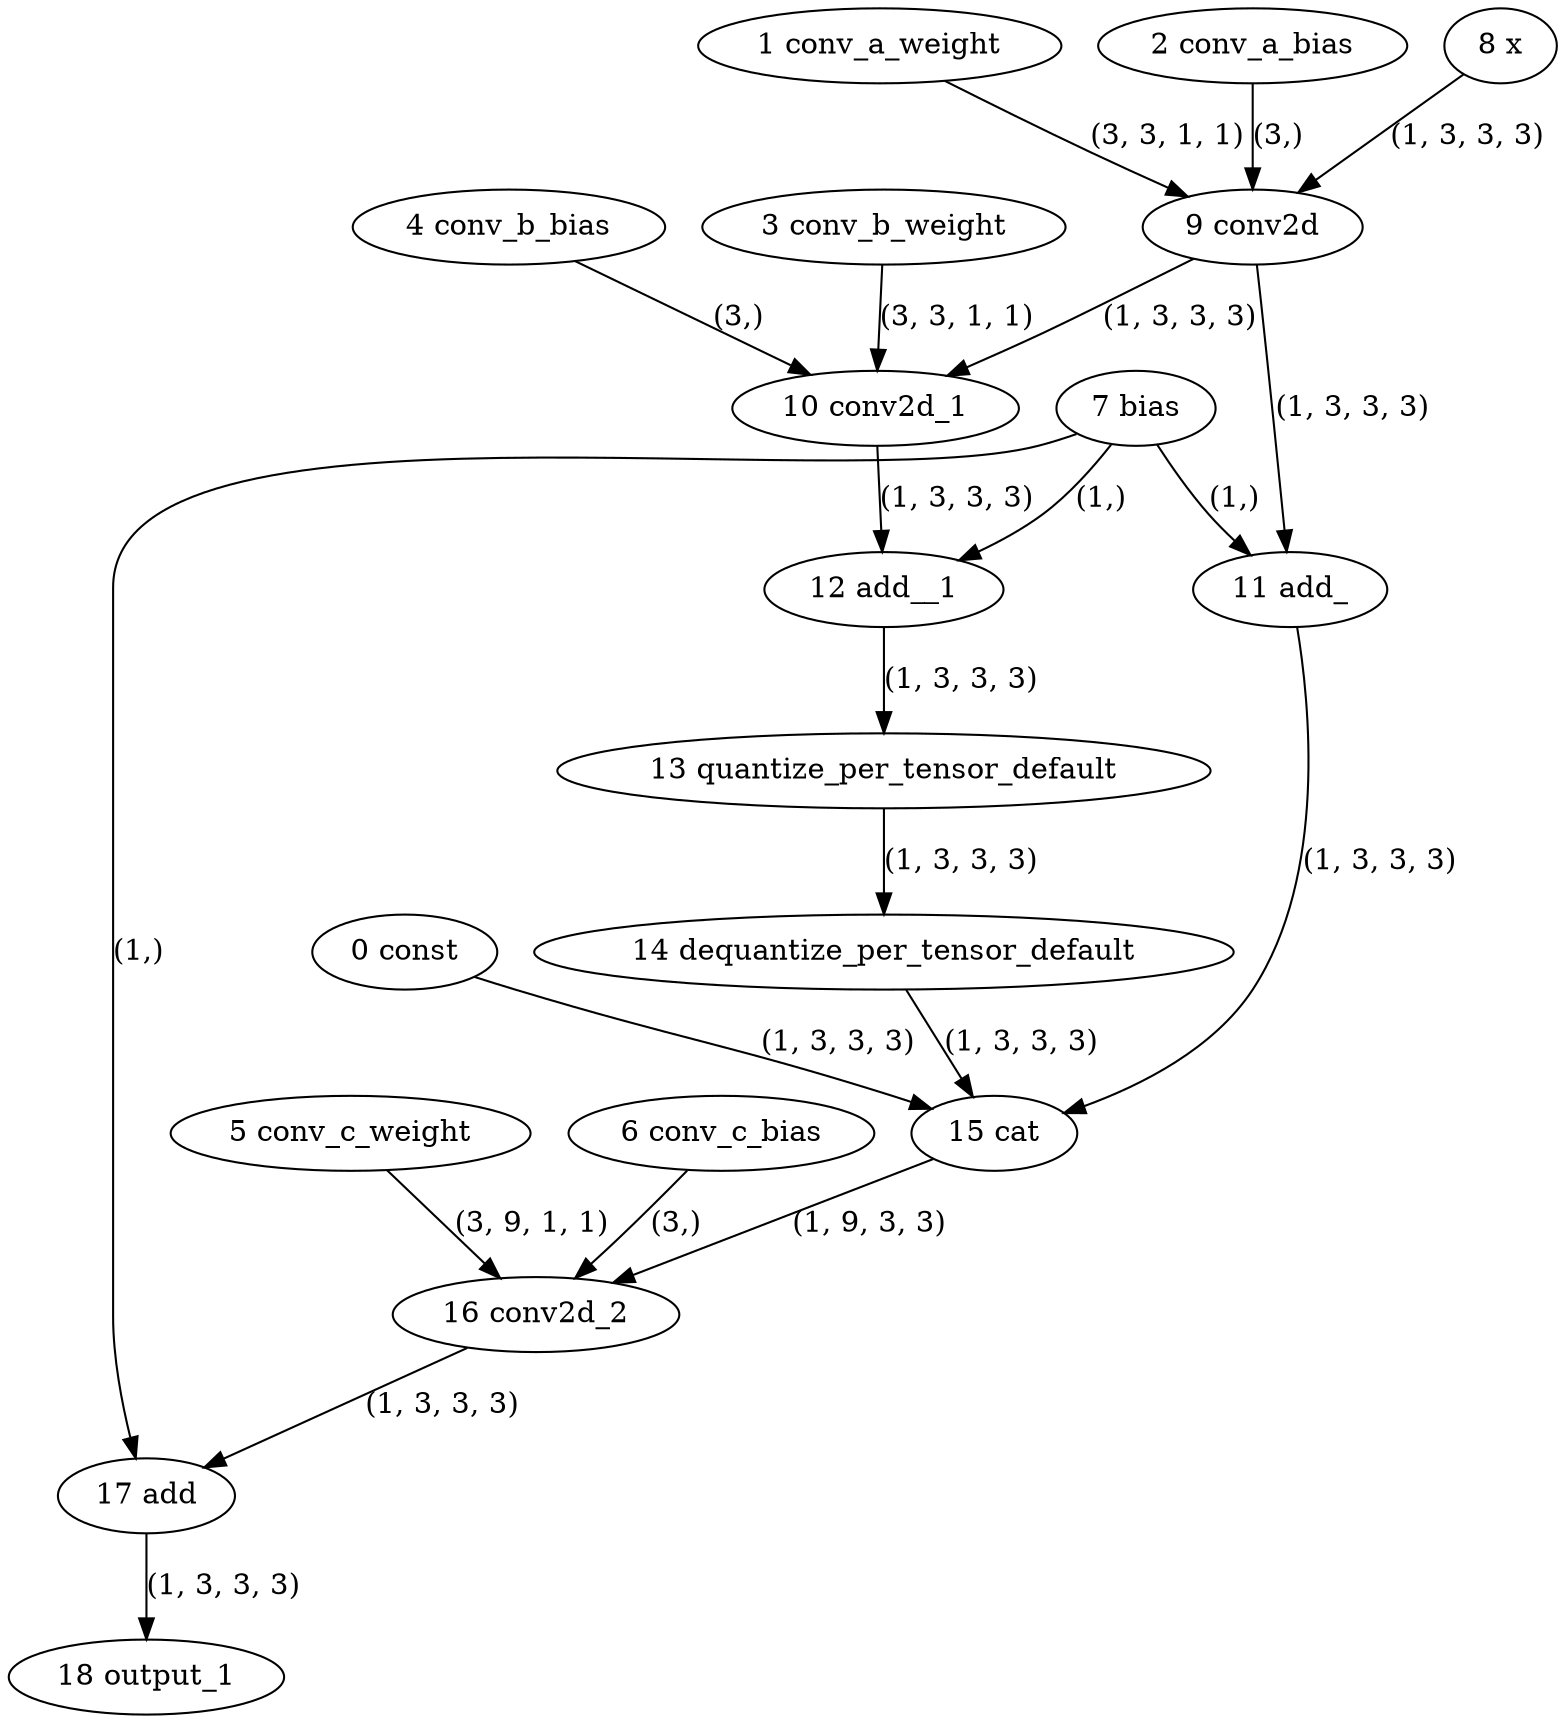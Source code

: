strict digraph  {
"0 const" [id=0, type=get_attr];
"1 conv_a_weight" [id=1, type=get_attr];
"2 conv_a_bias" [id=2, type=get_attr];
"3 conv_b_weight" [id=3, type=get_attr];
"4 conv_b_bias" [id=4, type=get_attr];
"5 conv_c_weight" [id=5, type=get_attr];
"6 conv_c_bias" [id=6, type=get_attr];
"7 bias" [id=7, type=get_attr];
"8 x" [id=8, type=input];
"9 conv2d" [id=9, type=conv2d];
"10 conv2d_1" [id=10, type=conv2d];
"11 add_" [id=11, type=add_];
"12 add__1" [id=12, type=add_];
"13 quantize_per_tensor_default" [id=13, type=quantize_per_tensor];
"14 dequantize_per_tensor_default" [id=14, type=dequantize_per_tensor];
"15 cat" [id=15, type=cat];
"16 conv2d_2" [id=16, type=conv2d];
"17 add" [id=17, type=add];
"18 output_1" [id=18, type=output];
"0 const" -> "15 cat"  [label="(1, 3, 3, 3)", style=solid];
"1 conv_a_weight" -> "9 conv2d"  [label="(3, 3, 1, 1)", style=solid];
"2 conv_a_bias" -> "9 conv2d"  [label="(3,)", style=solid];
"3 conv_b_weight" -> "10 conv2d_1"  [label="(3, 3, 1, 1)", style=solid];
"4 conv_b_bias" -> "10 conv2d_1"  [label="(3,)", style=solid];
"5 conv_c_weight" -> "16 conv2d_2"  [label="(3, 9, 1, 1)", style=solid];
"6 conv_c_bias" -> "16 conv2d_2"  [label="(3,)", style=solid];
"7 bias" -> "11 add_"  [label="(1,)", style=solid];
"7 bias" -> "12 add__1"  [label="(1,)", style=solid];
"7 bias" -> "17 add"  [label="(1,)", style=solid];
"8 x" -> "9 conv2d"  [label="(1, 3, 3, 3)", style=solid];
"9 conv2d" -> "10 conv2d_1"  [label="(1, 3, 3, 3)", style=solid];
"9 conv2d" -> "11 add_"  [label="(1, 3, 3, 3)", style=solid];
"10 conv2d_1" -> "12 add__1"  [label="(1, 3, 3, 3)", style=solid];
"11 add_" -> "15 cat"  [label="(1, 3, 3, 3)", style=solid];
"12 add__1" -> "13 quantize_per_tensor_default"  [label="(1, 3, 3, 3)", style=solid];
"13 quantize_per_tensor_default" -> "14 dequantize_per_tensor_default"  [label="(1, 3, 3, 3)", style=solid];
"14 dequantize_per_tensor_default" -> "15 cat"  [label="(1, 3, 3, 3)", style=solid];
"15 cat" -> "16 conv2d_2"  [label="(1, 9, 3, 3)", style=solid];
"16 conv2d_2" -> "17 add"  [label="(1, 3, 3, 3)", style=solid];
"17 add" -> "18 output_1"  [label="(1, 3, 3, 3)", style=solid];
}
